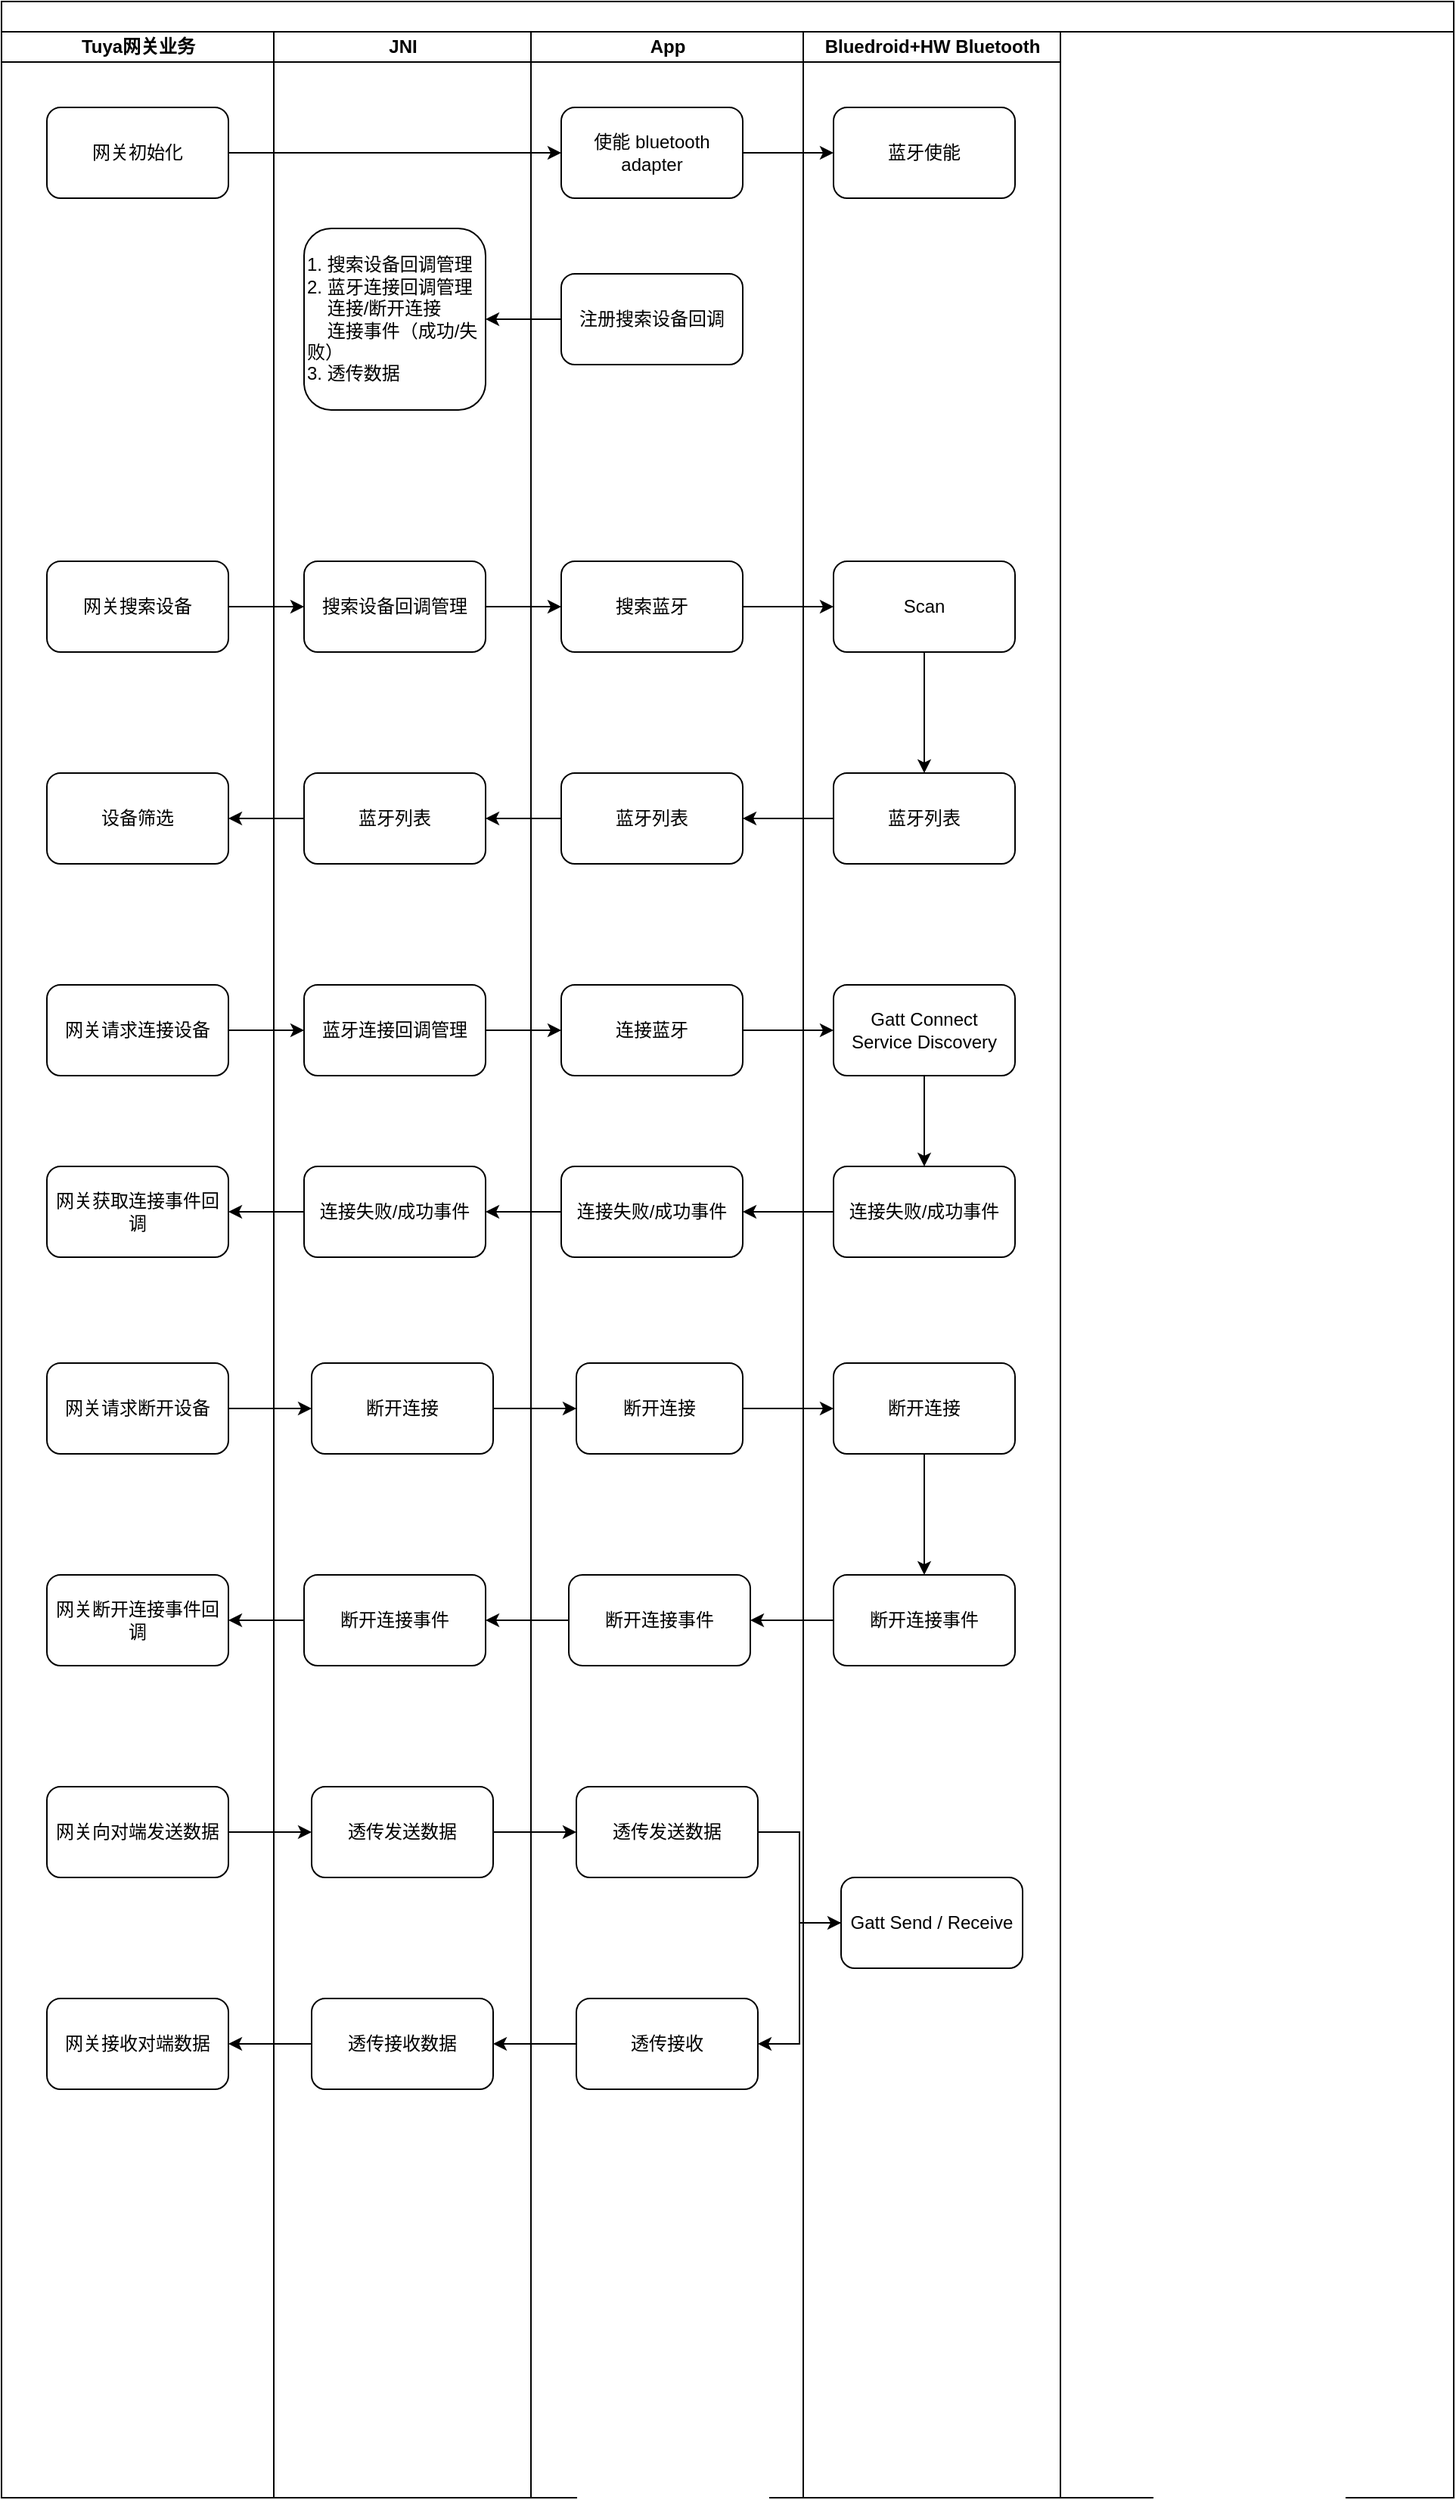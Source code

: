 <mxfile version="14.2.9" type="github">
  <diagram name="Page-1" id="74e2e168-ea6b-b213-b513-2b3c1d86103e">
    <mxGraphModel dx="1060" dy="733" grid="1" gridSize="10" guides="1" tooltips="1" connect="1" arrows="1" fold="1" page="1" pageScale="2" pageWidth="1100" pageHeight="850" background="#ffffff" math="0" shadow="0">
      <root>
        <mxCell id="0" />
        <mxCell id="1" parent="0" />
        <mxCell id="77e6c97f196da883-1" value="" style="swimlane;html=1;childLayout=stackLayout;startSize=20;rounded=0;shadow=0;labelBackgroundColor=none;strokeWidth=1;fontFamily=Verdana;fontSize=8;align=center;" parent="1" vertex="1">
          <mxGeometry x="70" y="40" width="960" height="1650" as="geometry" />
        </mxCell>
        <mxCell id="77e6c97f196da883-2" value="Tuya网关业务" style="swimlane;html=1;startSize=20;" parent="77e6c97f196da883-1" vertex="1">
          <mxGeometry y="20" width="180" height="1630" as="geometry" />
        </mxCell>
        <mxCell id="au1W2-LvARbzi0Hy6lRk-4" value="网关初始化" style="rounded=1;whiteSpace=wrap;html=1;" vertex="1" parent="77e6c97f196da883-2">
          <mxGeometry x="30" y="50" width="120" height="60" as="geometry" />
        </mxCell>
        <mxCell id="au1W2-LvARbzi0Hy6lRk-7" value="网关搜索设备" style="rounded=1;whiteSpace=wrap;html=1;" vertex="1" parent="77e6c97f196da883-2">
          <mxGeometry x="30" y="350" width="120" height="60" as="geometry" />
        </mxCell>
        <mxCell id="au1W2-LvARbzi0Hy6lRk-31" value="设备筛选" style="whiteSpace=wrap;html=1;rounded=1;" vertex="1" parent="77e6c97f196da883-2">
          <mxGeometry x="30" y="490" width="120" height="60" as="geometry" />
        </mxCell>
        <mxCell id="au1W2-LvARbzi0Hy6lRk-60" value="网关获取连接事件回调" style="whiteSpace=wrap;html=1;rounded=1;" vertex="1" parent="77e6c97f196da883-2">
          <mxGeometry x="30" y="750" width="120" height="60" as="geometry" />
        </mxCell>
        <mxCell id="au1W2-LvARbzi0Hy6lRk-62" value="网关请求断开设备" style="whiteSpace=wrap;html=1;rounded=1;" vertex="1" parent="77e6c97f196da883-2">
          <mxGeometry x="30" y="880" width="120" height="60" as="geometry" />
        </mxCell>
        <mxCell id="au1W2-LvARbzi0Hy6lRk-83" value="网关断开连接事件回调" style="whiteSpace=wrap;html=1;rounded=1;" vertex="1" parent="77e6c97f196da883-2">
          <mxGeometry x="30" y="1020" width="120" height="60" as="geometry" />
        </mxCell>
        <mxCell id="au1W2-LvARbzi0Hy6lRk-99" value="网关接收对端数据" style="whiteSpace=wrap;html=1;rounded=1;" vertex="1" parent="77e6c97f196da883-2">
          <mxGeometry x="30" y="1300" width="120" height="60" as="geometry" />
        </mxCell>
        <mxCell id="77e6c97f196da883-4" value="JNI" style="swimlane;html=1;startSize=20;" parent="77e6c97f196da883-1" vertex="1">
          <mxGeometry x="180" y="20" width="170" height="1630" as="geometry" />
        </mxCell>
        <mxCell id="au1W2-LvARbzi0Hy6lRk-8" value="1. 搜索设备回调管理&lt;br&gt;2. 蓝牙连接回调管理&lt;br&gt;&amp;nbsp; &amp;nbsp; 连接/断开连接&lt;br&gt;&amp;nbsp; &amp;nbsp;&amp;nbsp;&lt;span style=&quot;text-align: center&quot;&gt;连接事件（成功/失败）&lt;br&gt;3. 透传数据&lt;br&gt;&lt;/span&gt;" style="rounded=1;whiteSpace=wrap;html=1;align=left;" vertex="1" parent="77e6c97f196da883-4">
          <mxGeometry x="20" y="130" width="120" height="120" as="geometry" />
        </mxCell>
        <mxCell id="au1W2-LvARbzi0Hy6lRk-11" value="搜索设备回调管理" style="rounded=1;whiteSpace=wrap;html=1;" vertex="1" parent="77e6c97f196da883-4">
          <mxGeometry x="20" y="350" width="120" height="60" as="geometry" />
        </mxCell>
        <mxCell id="au1W2-LvARbzi0Hy6lRk-29" value="蓝牙列表" style="whiteSpace=wrap;html=1;rounded=1;" vertex="1" parent="77e6c97f196da883-4">
          <mxGeometry x="20" y="490" width="120" height="60" as="geometry" />
        </mxCell>
        <mxCell id="au1W2-LvARbzi0Hy6lRk-48" value="蓝牙连接回调管理" style="whiteSpace=wrap;html=1;rounded=1;" vertex="1" parent="77e6c97f196da883-4">
          <mxGeometry x="20" y="630" width="120" height="60" as="geometry" />
        </mxCell>
        <mxCell id="au1W2-LvARbzi0Hy6lRk-58" value="连接失败/成功事件" style="whiteSpace=wrap;html=1;rounded=1;" vertex="1" parent="77e6c97f196da883-4">
          <mxGeometry x="20" y="750" width="120" height="60" as="geometry" />
        </mxCell>
        <mxCell id="au1W2-LvARbzi0Hy6lRk-71" value="断开连接" style="whiteSpace=wrap;html=1;rounded=1;" vertex="1" parent="77e6c97f196da883-4">
          <mxGeometry x="25" y="880" width="120" height="60" as="geometry" />
        </mxCell>
        <mxCell id="au1W2-LvARbzi0Hy6lRk-81" value="断开连接事件" style="whiteSpace=wrap;html=1;rounded=1;" vertex="1" parent="77e6c97f196da883-4">
          <mxGeometry x="20" y="1020" width="120" height="60" as="geometry" />
        </mxCell>
        <mxCell id="au1W2-LvARbzi0Hy6lRk-88" value="透传发送数据" style="whiteSpace=wrap;html=1;rounded=1;" vertex="1" parent="77e6c97f196da883-4">
          <mxGeometry x="25" y="1160" width="120" height="60" as="geometry" />
        </mxCell>
        <mxCell id="au1W2-LvARbzi0Hy6lRk-97" value="透传接收数据" style="whiteSpace=wrap;html=1;rounded=1;" vertex="1" parent="77e6c97f196da883-4">
          <mxGeometry x="25" y="1300" width="120" height="60" as="geometry" />
        </mxCell>
        <mxCell id="77e6c97f196da883-7" value="App" style="swimlane;html=1;startSize=20;" parent="77e6c97f196da883-1" vertex="1">
          <mxGeometry x="350" y="20" width="180" height="1630" as="geometry" />
        </mxCell>
        <mxCell id="au1W2-LvARbzi0Hy6lRk-5" value="使能 bluetooth adapter" style="rounded=1;whiteSpace=wrap;html=1;" vertex="1" parent="77e6c97f196da883-7">
          <mxGeometry x="20" y="50" width="120" height="60" as="geometry" />
        </mxCell>
        <mxCell id="au1W2-LvARbzi0Hy6lRk-9" value="注册搜索设备回调" style="rounded=1;whiteSpace=wrap;html=1;" vertex="1" parent="77e6c97f196da883-7">
          <mxGeometry x="20" y="160" width="120" height="60" as="geometry" />
        </mxCell>
        <mxCell id="au1W2-LvARbzi0Hy6lRk-18" value="搜索蓝牙" style="rounded=1;whiteSpace=wrap;html=1;" vertex="1" parent="77e6c97f196da883-7">
          <mxGeometry x="20" y="350" width="120" height="60" as="geometry" />
        </mxCell>
        <mxCell id="au1W2-LvARbzi0Hy6lRk-27" value="蓝牙列表" style="whiteSpace=wrap;html=1;rounded=1;" vertex="1" parent="77e6c97f196da883-7">
          <mxGeometry x="20" y="490" width="120" height="60" as="geometry" />
        </mxCell>
        <mxCell id="au1W2-LvARbzi0Hy6lRk-50" value="连接蓝牙" style="whiteSpace=wrap;html=1;rounded=1;" vertex="1" parent="77e6c97f196da883-7">
          <mxGeometry x="20" y="630" width="120" height="60" as="geometry" />
        </mxCell>
        <mxCell id="au1W2-LvARbzi0Hy6lRk-56" value="连接失败/成功事件" style="whiteSpace=wrap;html=1;rounded=1;" vertex="1" parent="77e6c97f196da883-7">
          <mxGeometry x="20" y="750" width="120" height="60" as="geometry" />
        </mxCell>
        <mxCell id="au1W2-LvARbzi0Hy6lRk-73" value="断开连接" style="whiteSpace=wrap;html=1;rounded=1;" vertex="1" parent="77e6c97f196da883-7">
          <mxGeometry x="30" y="880" width="110" height="60" as="geometry" />
        </mxCell>
        <mxCell id="au1W2-LvARbzi0Hy6lRk-79" value="断开连接事件" style="whiteSpace=wrap;html=1;rounded=1;" vertex="1" parent="77e6c97f196da883-7">
          <mxGeometry x="25" y="1020" width="120" height="60" as="geometry" />
        </mxCell>
        <mxCell id="au1W2-LvARbzi0Hy6lRk-90" value="透传发送数据" style="whiteSpace=wrap;html=1;rounded=1;" vertex="1" parent="77e6c97f196da883-7">
          <mxGeometry x="30" y="1160" width="120" height="60" as="geometry" />
        </mxCell>
        <mxCell id="au1W2-LvARbzi0Hy6lRk-2" value="Bluedroid+HW Bluetooth" style="swimlane;html=1;startSize=20;" vertex="1" parent="77e6c97f196da883-1">
          <mxGeometry x="530" y="20" width="170" height="1630" as="geometry">
            <mxRectangle x="500" y="20" width="30" height="730" as="alternateBounds" />
          </mxGeometry>
        </mxCell>
        <mxCell id="au1W2-LvARbzi0Hy6lRk-16" value="蓝牙使能" style="rounded=1;whiteSpace=wrap;html=1;" vertex="1" parent="au1W2-LvARbzi0Hy6lRk-2">
          <mxGeometry x="20" y="50" width="120" height="60" as="geometry" />
        </mxCell>
        <mxCell id="au1W2-LvARbzi0Hy6lRk-19" value="Scan" style="rounded=1;whiteSpace=wrap;html=1;" vertex="1" parent="au1W2-LvARbzi0Hy6lRk-2">
          <mxGeometry x="20" y="350" width="120" height="60" as="geometry" />
        </mxCell>
        <mxCell id="au1W2-LvARbzi0Hy6lRk-25" value="蓝牙列表" style="whiteSpace=wrap;html=1;rounded=1;" vertex="1" parent="au1W2-LvARbzi0Hy6lRk-2">
          <mxGeometry x="20" y="490" width="120" height="60" as="geometry" />
        </mxCell>
        <mxCell id="au1W2-LvARbzi0Hy6lRk-26" value="" style="edgeStyle=orthogonalEdgeStyle;rounded=0;orthogonalLoop=1;jettySize=auto;html=1;" edge="1" parent="au1W2-LvARbzi0Hy6lRk-2" source="au1W2-LvARbzi0Hy6lRk-19" target="au1W2-LvARbzi0Hy6lRk-25">
          <mxGeometry relative="1" as="geometry" />
        </mxCell>
        <mxCell id="au1W2-LvARbzi0Hy6lRk-52" value="Gatt Connect&lt;br&gt;Service Discovery" style="whiteSpace=wrap;html=1;rounded=1;" vertex="1" parent="au1W2-LvARbzi0Hy6lRk-2">
          <mxGeometry x="20" y="630" width="120" height="60" as="geometry" />
        </mxCell>
        <mxCell id="au1W2-LvARbzi0Hy6lRk-54" value="连接失败/成功事件" style="whiteSpace=wrap;html=1;rounded=1;" vertex="1" parent="au1W2-LvARbzi0Hy6lRk-2">
          <mxGeometry x="20" y="750" width="120" height="60" as="geometry" />
        </mxCell>
        <mxCell id="au1W2-LvARbzi0Hy6lRk-55" value="" style="edgeStyle=orthogonalEdgeStyle;rounded=0;orthogonalLoop=1;jettySize=auto;html=1;" edge="1" parent="au1W2-LvARbzi0Hy6lRk-2" source="au1W2-LvARbzi0Hy6lRk-52" target="au1W2-LvARbzi0Hy6lRk-54">
          <mxGeometry relative="1" as="geometry" />
        </mxCell>
        <mxCell id="au1W2-LvARbzi0Hy6lRk-75" value="断开连接" style="whiteSpace=wrap;html=1;rounded=1;" vertex="1" parent="au1W2-LvARbzi0Hy6lRk-2">
          <mxGeometry x="20" y="880" width="120" height="60" as="geometry" />
        </mxCell>
        <mxCell id="au1W2-LvARbzi0Hy6lRk-92" value="Gatt Send / Receive" style="whiteSpace=wrap;html=1;rounded=1;" vertex="1" parent="au1W2-LvARbzi0Hy6lRk-2">
          <mxGeometry x="25" y="1220" width="120" height="60" as="geometry" />
        </mxCell>
        <mxCell id="au1W2-LvARbzi0Hy6lRk-6" value="" style="endArrow=classic;html=1;exitX=1;exitY=0.5;exitDx=0;exitDy=0;" edge="1" parent="77e6c97f196da883-1" source="au1W2-LvARbzi0Hy6lRk-4" target="au1W2-LvARbzi0Hy6lRk-5">
          <mxGeometry width="50" height="50" relative="1" as="geometry">
            <mxPoint x="280" y="180" as="sourcePoint" />
            <mxPoint x="200" y="110" as="targetPoint" />
          </mxGeometry>
        </mxCell>
        <mxCell id="au1W2-LvARbzi0Hy6lRk-10" value="" style="endArrow=classic;html=1;exitX=0;exitY=0.5;exitDx=0;exitDy=0;entryX=1;entryY=0.5;entryDx=0;entryDy=0;" edge="1" parent="77e6c97f196da883-1" source="au1W2-LvARbzi0Hy6lRk-9" target="au1W2-LvARbzi0Hy6lRk-8">
          <mxGeometry width="50" height="50" relative="1" as="geometry">
            <mxPoint x="300" y="230" as="sourcePoint" />
            <mxPoint x="350" y="180" as="targetPoint" />
          </mxGeometry>
        </mxCell>
        <mxCell id="au1W2-LvARbzi0Hy6lRk-12" value="" style="endArrow=classic;html=1;exitX=1;exitY=0.5;exitDx=0;exitDy=0;entryX=0;entryY=0.5;entryDx=0;entryDy=0;" edge="1" parent="77e6c97f196da883-1" source="au1W2-LvARbzi0Hy6lRk-7" target="au1W2-LvARbzi0Hy6lRk-11">
          <mxGeometry width="50" height="50" relative="1" as="geometry">
            <mxPoint x="70" y="410" as="sourcePoint" />
            <mxPoint x="120" y="360" as="targetPoint" />
          </mxGeometry>
        </mxCell>
        <mxCell id="au1W2-LvARbzi0Hy6lRk-17" style="edgeStyle=orthogonalEdgeStyle;rounded=0;orthogonalLoop=1;jettySize=auto;html=1;exitX=1;exitY=0.5;exitDx=0;exitDy=0;entryX=0;entryY=0.5;entryDx=0;entryDy=0;" edge="1" parent="77e6c97f196da883-1" source="au1W2-LvARbzi0Hy6lRk-5" target="au1W2-LvARbzi0Hy6lRk-16">
          <mxGeometry relative="1" as="geometry" />
        </mxCell>
        <mxCell id="au1W2-LvARbzi0Hy6lRk-20" style="edgeStyle=orthogonalEdgeStyle;rounded=0;orthogonalLoop=1;jettySize=auto;html=1;exitX=1;exitY=0.5;exitDx=0;exitDy=0;" edge="1" parent="77e6c97f196da883-1" source="au1W2-LvARbzi0Hy6lRk-11" target="au1W2-LvARbzi0Hy6lRk-18">
          <mxGeometry relative="1" as="geometry" />
        </mxCell>
        <mxCell id="au1W2-LvARbzi0Hy6lRk-21" style="edgeStyle=orthogonalEdgeStyle;rounded=0;orthogonalLoop=1;jettySize=auto;html=1;exitX=1;exitY=0.5;exitDx=0;exitDy=0;entryX=0;entryY=0.5;entryDx=0;entryDy=0;" edge="1" parent="77e6c97f196da883-1" source="au1W2-LvARbzi0Hy6lRk-18" target="au1W2-LvARbzi0Hy6lRk-19">
          <mxGeometry relative="1" as="geometry" />
        </mxCell>
        <mxCell id="au1W2-LvARbzi0Hy6lRk-30" value="" style="edgeStyle=orthogonalEdgeStyle;rounded=0;orthogonalLoop=1;jettySize=auto;html=1;" edge="1" parent="77e6c97f196da883-1" source="au1W2-LvARbzi0Hy6lRk-27" target="au1W2-LvARbzi0Hy6lRk-29">
          <mxGeometry relative="1" as="geometry" />
        </mxCell>
        <mxCell id="au1W2-LvARbzi0Hy6lRk-32" value="" style="edgeStyle=orthogonalEdgeStyle;rounded=0;orthogonalLoop=1;jettySize=auto;html=1;" edge="1" parent="77e6c97f196da883-1" source="au1W2-LvARbzi0Hy6lRk-29" target="au1W2-LvARbzi0Hy6lRk-31">
          <mxGeometry relative="1" as="geometry" />
        </mxCell>
        <mxCell id="au1W2-LvARbzi0Hy6lRk-51" value="" style="edgeStyle=orthogonalEdgeStyle;rounded=0;orthogonalLoop=1;jettySize=auto;html=1;" edge="1" parent="77e6c97f196da883-1" source="au1W2-LvARbzi0Hy6lRk-48" target="au1W2-LvARbzi0Hy6lRk-50">
          <mxGeometry relative="1" as="geometry" />
        </mxCell>
        <mxCell id="au1W2-LvARbzi0Hy6lRk-28" value="" style="edgeStyle=orthogonalEdgeStyle;rounded=0;orthogonalLoop=1;jettySize=auto;html=1;" edge="1" parent="77e6c97f196da883-1" source="au1W2-LvARbzi0Hy6lRk-25" target="au1W2-LvARbzi0Hy6lRk-27">
          <mxGeometry relative="1" as="geometry" />
        </mxCell>
        <mxCell id="au1W2-LvARbzi0Hy6lRk-53" value="" style="edgeStyle=orthogonalEdgeStyle;rounded=0;orthogonalLoop=1;jettySize=auto;html=1;" edge="1" parent="77e6c97f196da883-1" source="au1W2-LvARbzi0Hy6lRk-50" target="au1W2-LvARbzi0Hy6lRk-52">
          <mxGeometry relative="1" as="geometry" />
        </mxCell>
        <mxCell id="au1W2-LvARbzi0Hy6lRk-57" value="" style="edgeStyle=orthogonalEdgeStyle;rounded=0;orthogonalLoop=1;jettySize=auto;html=1;" edge="1" parent="77e6c97f196da883-1" source="au1W2-LvARbzi0Hy6lRk-54" target="au1W2-LvARbzi0Hy6lRk-56">
          <mxGeometry relative="1" as="geometry" />
        </mxCell>
        <mxCell id="au1W2-LvARbzi0Hy6lRk-59" value="" style="edgeStyle=orthogonalEdgeStyle;rounded=0;orthogonalLoop=1;jettySize=auto;html=1;" edge="1" parent="77e6c97f196da883-1" source="au1W2-LvARbzi0Hy6lRk-56" target="au1W2-LvARbzi0Hy6lRk-58">
          <mxGeometry relative="1" as="geometry" />
        </mxCell>
        <mxCell id="au1W2-LvARbzi0Hy6lRk-61" value="" style="edgeStyle=orthogonalEdgeStyle;rounded=0;orthogonalLoop=1;jettySize=auto;html=1;" edge="1" parent="77e6c97f196da883-1" source="au1W2-LvARbzi0Hy6lRk-58" target="au1W2-LvARbzi0Hy6lRk-60">
          <mxGeometry relative="1" as="geometry" />
        </mxCell>
        <mxCell id="au1W2-LvARbzi0Hy6lRk-72" value="" style="edgeStyle=orthogonalEdgeStyle;rounded=0;orthogonalLoop=1;jettySize=auto;html=1;" edge="1" parent="77e6c97f196da883-1" source="au1W2-LvARbzi0Hy6lRk-62" target="au1W2-LvARbzi0Hy6lRk-71">
          <mxGeometry relative="1" as="geometry" />
        </mxCell>
        <mxCell id="au1W2-LvARbzi0Hy6lRk-74" style="edgeStyle=orthogonalEdgeStyle;rounded=0;orthogonalLoop=1;jettySize=auto;html=1;exitX=1;exitY=0.5;exitDx=0;exitDy=0;" edge="1" parent="77e6c97f196da883-1" source="au1W2-LvARbzi0Hy6lRk-71" target="au1W2-LvARbzi0Hy6lRk-73">
          <mxGeometry relative="1" as="geometry" />
        </mxCell>
        <mxCell id="au1W2-LvARbzi0Hy6lRk-76" style="edgeStyle=orthogonalEdgeStyle;rounded=0;orthogonalLoop=1;jettySize=auto;html=1;" edge="1" parent="77e6c97f196da883-1" source="au1W2-LvARbzi0Hy6lRk-73" target="au1W2-LvARbzi0Hy6lRk-75">
          <mxGeometry relative="1" as="geometry" />
        </mxCell>
        <mxCell id="au1W2-LvARbzi0Hy6lRk-82" value="" style="edgeStyle=orthogonalEdgeStyle;rounded=0;orthogonalLoop=1;jettySize=auto;html=1;" edge="1" parent="77e6c97f196da883-1" source="au1W2-LvARbzi0Hy6lRk-79" target="au1W2-LvARbzi0Hy6lRk-81">
          <mxGeometry relative="1" as="geometry" />
        </mxCell>
        <mxCell id="au1W2-LvARbzi0Hy6lRk-84" value="" style="edgeStyle=orthogonalEdgeStyle;rounded=0;orthogonalLoop=1;jettySize=auto;html=1;" edge="1" parent="77e6c97f196da883-1" source="au1W2-LvARbzi0Hy6lRk-81" target="au1W2-LvARbzi0Hy6lRk-83">
          <mxGeometry relative="1" as="geometry" />
        </mxCell>
        <mxCell id="au1W2-LvARbzi0Hy6lRk-91" value="" style="edgeStyle=orthogonalEdgeStyle;rounded=0;orthogonalLoop=1;jettySize=auto;html=1;" edge="1" parent="77e6c97f196da883-1" source="au1W2-LvARbzi0Hy6lRk-88" target="au1W2-LvARbzi0Hy6lRk-90">
          <mxGeometry relative="1" as="geometry" />
        </mxCell>
        <mxCell id="au1W2-LvARbzi0Hy6lRk-93" value="" style="edgeStyle=orthogonalEdgeStyle;rounded=0;orthogonalLoop=1;jettySize=auto;html=1;" edge="1" parent="77e6c97f196da883-1" source="au1W2-LvARbzi0Hy6lRk-90" target="au1W2-LvARbzi0Hy6lRk-92">
          <mxGeometry relative="1" as="geometry" />
        </mxCell>
        <mxCell id="au1W2-LvARbzi0Hy6lRk-100" value="" style="edgeStyle=orthogonalEdgeStyle;rounded=0;orthogonalLoop=1;jettySize=auto;html=1;" edge="1" parent="77e6c97f196da883-1" source="au1W2-LvARbzi0Hy6lRk-97" target="au1W2-LvARbzi0Hy6lRk-99">
          <mxGeometry relative="1" as="geometry" />
        </mxCell>
        <mxCell id="au1W2-LvARbzi0Hy6lRk-49" style="edgeStyle=orthogonalEdgeStyle;rounded=0;orthogonalLoop=1;jettySize=auto;html=1;exitX=1;exitY=0.5;exitDx=0;exitDy=0;entryX=0;entryY=0.5;entryDx=0;entryDy=0;" edge="1" parent="1" source="au1W2-LvARbzi0Hy6lRk-33" target="au1W2-LvARbzi0Hy6lRk-48">
          <mxGeometry relative="1" as="geometry" />
        </mxCell>
        <mxCell id="au1W2-LvARbzi0Hy6lRk-33" value="网关请求连接设备" style="whiteSpace=wrap;html=1;rounded=1;" vertex="1" parent="1">
          <mxGeometry x="100" y="690" width="120" height="60" as="geometry" />
        </mxCell>
        <mxCell id="au1W2-LvARbzi0Hy6lRk-80" value="" style="edgeStyle=orthogonalEdgeStyle;rounded=0;orthogonalLoop=1;jettySize=auto;html=1;" edge="1" parent="1" source="au1W2-LvARbzi0Hy6lRk-77" target="au1W2-LvARbzi0Hy6lRk-79">
          <mxGeometry relative="1" as="geometry" />
        </mxCell>
        <mxCell id="au1W2-LvARbzi0Hy6lRk-77" value="断开连接事件" style="whiteSpace=wrap;html=1;rounded=1;" vertex="1" parent="1">
          <mxGeometry x="620" y="1080" width="120" height="60" as="geometry" />
        </mxCell>
        <mxCell id="au1W2-LvARbzi0Hy6lRk-78" value="" style="edgeStyle=orthogonalEdgeStyle;rounded=0;orthogonalLoop=1;jettySize=auto;html=1;" edge="1" parent="1" source="au1W2-LvARbzi0Hy6lRk-75" target="au1W2-LvARbzi0Hy6lRk-77">
          <mxGeometry relative="1" as="geometry" />
        </mxCell>
        <mxCell id="au1W2-LvARbzi0Hy6lRk-89" value="" style="edgeStyle=orthogonalEdgeStyle;rounded=0;orthogonalLoop=1;jettySize=auto;html=1;" edge="1" parent="1" source="au1W2-LvARbzi0Hy6lRk-85" target="au1W2-LvARbzi0Hy6lRk-88">
          <mxGeometry relative="1" as="geometry" />
        </mxCell>
        <mxCell id="au1W2-LvARbzi0Hy6lRk-85" value="网关向对端发送数据" style="whiteSpace=wrap;html=1;rounded=1;" vertex="1" parent="1">
          <mxGeometry x="100" y="1220" width="120" height="60" as="geometry" />
        </mxCell>
        <mxCell id="au1W2-LvARbzi0Hy6lRk-98" value="" style="edgeStyle=orthogonalEdgeStyle;rounded=0;orthogonalLoop=1;jettySize=auto;html=1;" edge="1" parent="1" source="au1W2-LvARbzi0Hy6lRk-94" target="au1W2-LvARbzi0Hy6lRk-97">
          <mxGeometry relative="1" as="geometry" />
        </mxCell>
        <mxCell id="au1W2-LvARbzi0Hy6lRk-94" value="透传接收" style="whiteSpace=wrap;html=1;rounded=1;" vertex="1" parent="1">
          <mxGeometry x="450" y="1360" width="120" height="60" as="geometry" />
        </mxCell>
        <mxCell id="au1W2-LvARbzi0Hy6lRk-96" style="edgeStyle=orthogonalEdgeStyle;rounded=0;orthogonalLoop=1;jettySize=auto;html=1;entryX=1;entryY=0.5;entryDx=0;entryDy=0;" edge="1" parent="1" source="au1W2-LvARbzi0Hy6lRk-92" target="au1W2-LvARbzi0Hy6lRk-94">
          <mxGeometry relative="1" as="geometry" />
        </mxCell>
      </root>
    </mxGraphModel>
  </diagram>
</mxfile>
